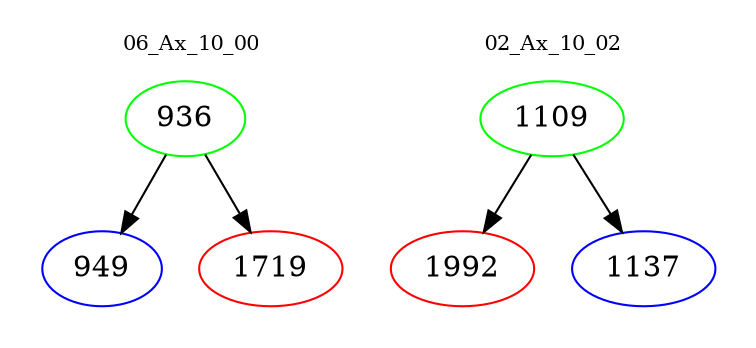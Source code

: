 digraph{
subgraph cluster_0 {
color = white
label = "06_Ax_10_00";
fontsize=10;
T0_936 [label="936", color="green"]
T0_936 -> T0_949 [color="black"]
T0_949 [label="949", color="blue"]
T0_936 -> T0_1719 [color="black"]
T0_1719 [label="1719", color="red"]
}
subgraph cluster_1 {
color = white
label = "02_Ax_10_02";
fontsize=10;
T1_1109 [label="1109", color="green"]
T1_1109 -> T1_1992 [color="black"]
T1_1992 [label="1992", color="red"]
T1_1109 -> T1_1137 [color="black"]
T1_1137 [label="1137", color="blue"]
}
}
